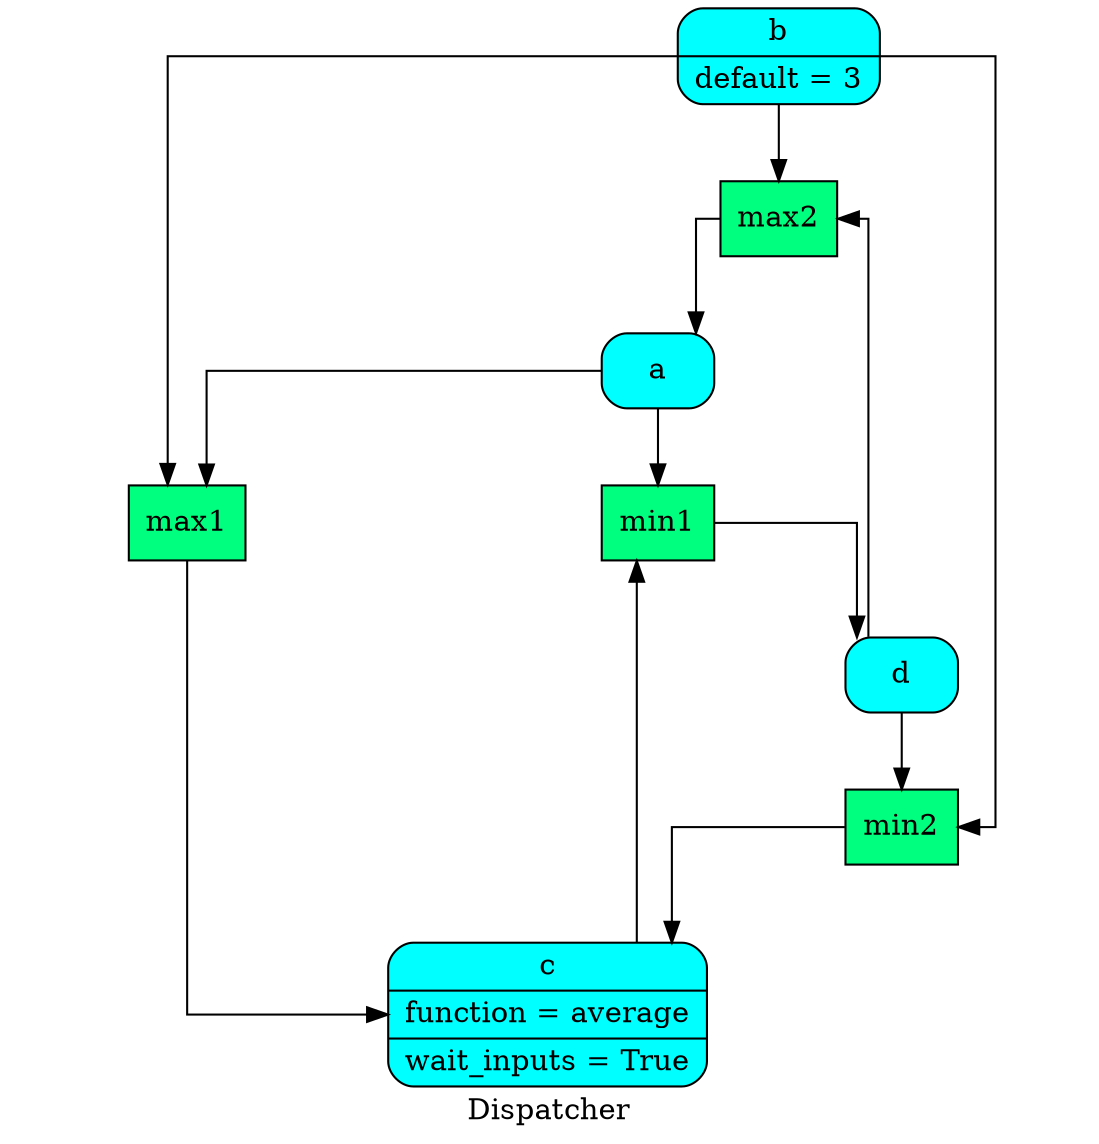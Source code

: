 digraph Dispatcher {
	graph [ratio=1]
	node [style=filled]
	splines = ortho
	label = "Dispatcher"
		"Dispatcher_-427784935824896063" [label="{ b | default = 3 }" fillcolor=cyan shape=Mrecord]
		Dispatcher_5921309167029267979 [label="{ max2  }" fillcolor=springgreen shape=record]
		Dispatcher_5626300579074633926 [label="{ c | function = average | wait_inputs = True }" fillcolor=cyan shape=Mrecord]
		Dispatcher_2843993974906406982 [label="{ min1  }" fillcolor=springgreen shape=record]
		Dispatcher_6219786496490120801 [label="{ max1  }" fillcolor=springgreen shape=record]
		"Dispatcher_-3574468403947108869" [label="{ a  }" fillcolor=cyan shape=Mrecord]
		Dispatcher_3039168859635525717 [label="{ min2  }" fillcolor=springgreen shape=record]
		"Dispatcher_-6866225254170713515" [label="{ d  }" fillcolor=cyan shape=Mrecord]
			"Dispatcher_-427784935824896063" -> Dispatcher_6219786496490120801
			"Dispatcher_-427784935824896063" -> Dispatcher_5921309167029267979
			"Dispatcher_-427784935824896063" -> Dispatcher_3039168859635525717
			Dispatcher_5921309167029267979 -> "Dispatcher_-3574468403947108869"
			Dispatcher_5626300579074633926 -> Dispatcher_2843993974906406982
			Dispatcher_2843993974906406982 -> "Dispatcher_-6866225254170713515"
			Dispatcher_6219786496490120801 -> Dispatcher_5626300579074633926
			"Dispatcher_-3574468403947108869" -> Dispatcher_6219786496490120801
			"Dispatcher_-3574468403947108869" -> Dispatcher_2843993974906406982
			Dispatcher_3039168859635525717 -> Dispatcher_5626300579074633926
			"Dispatcher_-6866225254170713515" -> Dispatcher_5921309167029267979
			"Dispatcher_-6866225254170713515" -> Dispatcher_3039168859635525717
}